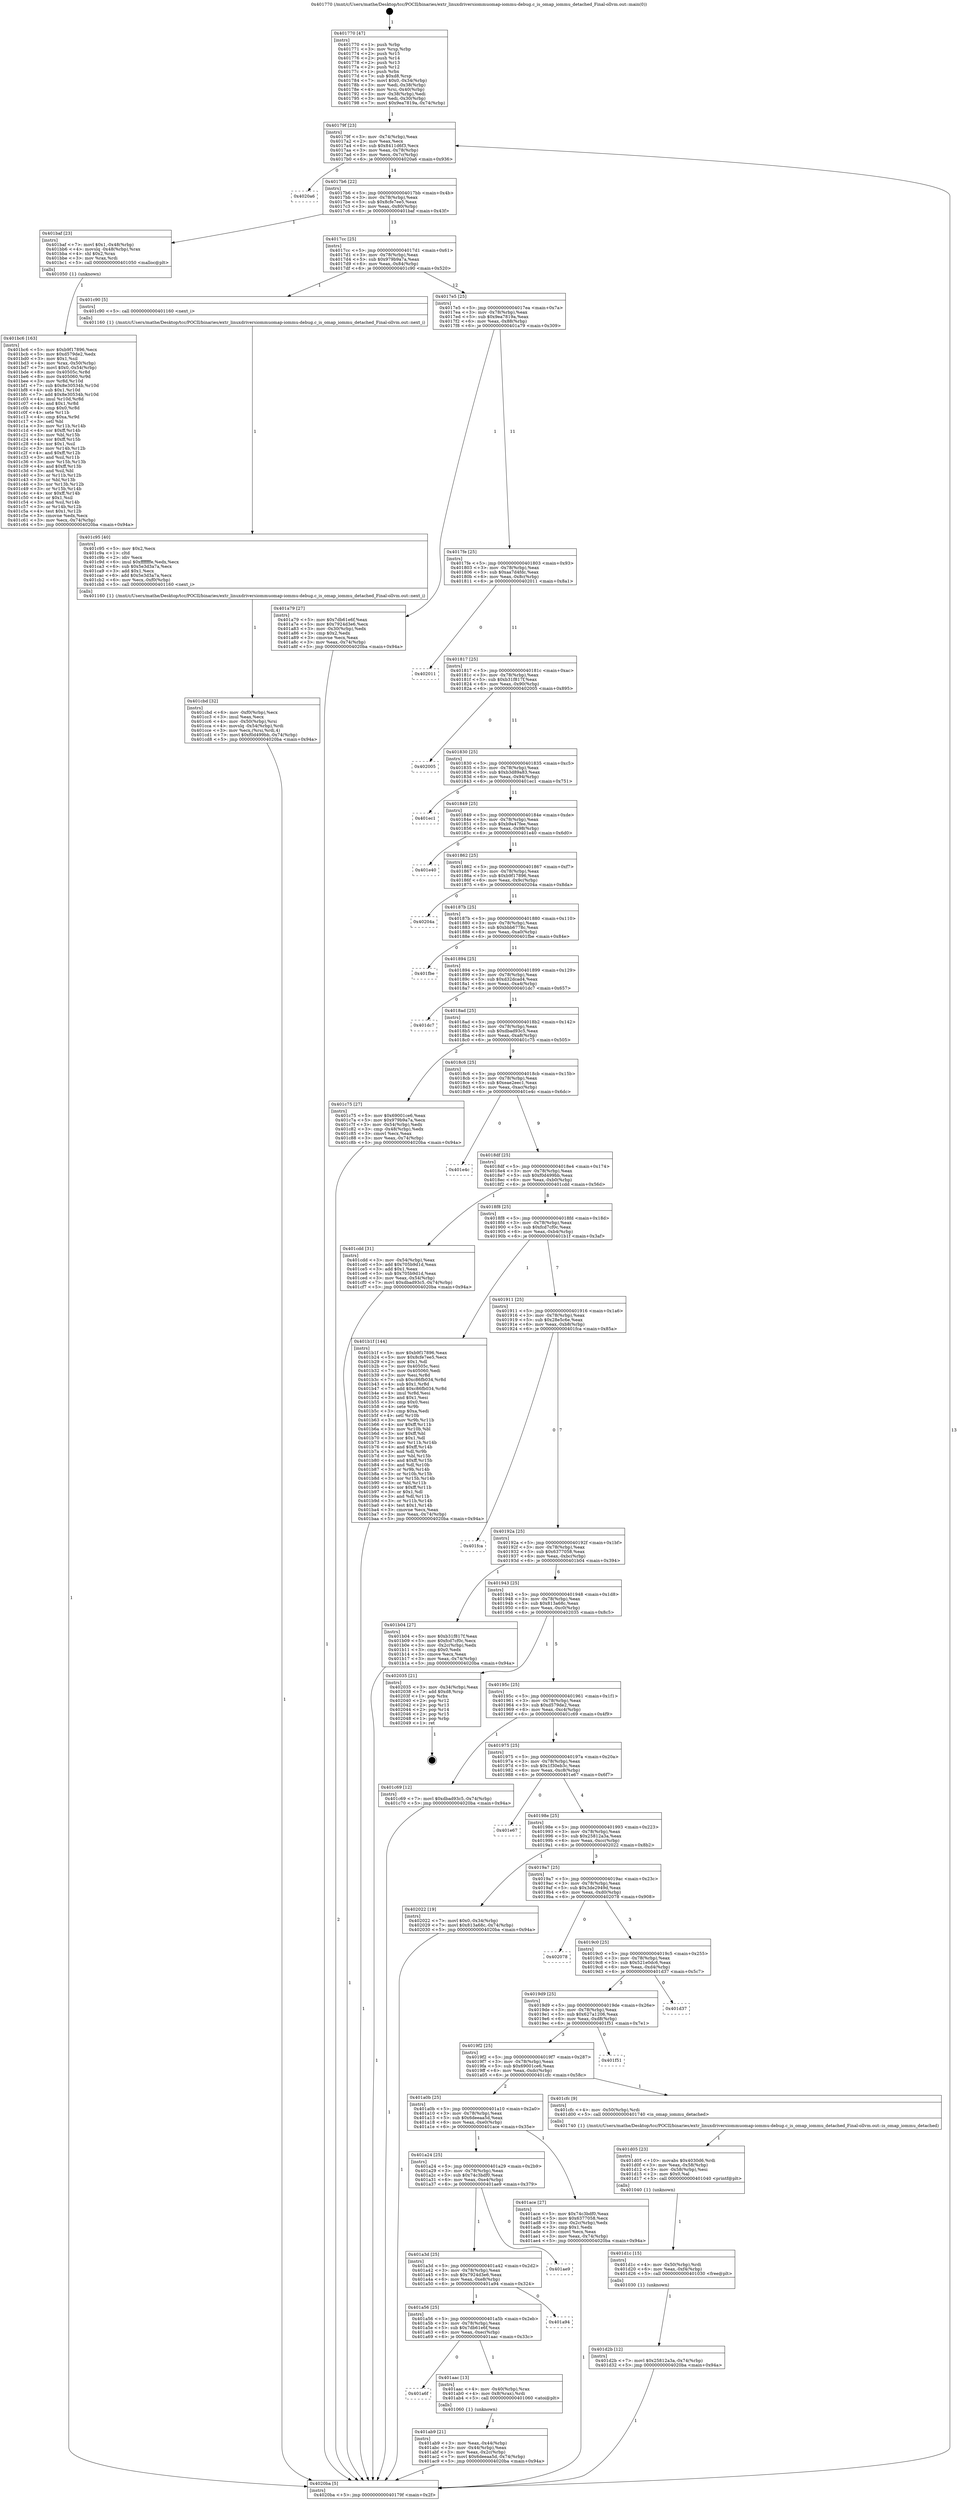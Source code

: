 digraph "0x401770" {
  label = "0x401770 (/mnt/c/Users/mathe/Desktop/tcc/POCII/binaries/extr_linuxdriversiommuomap-iommu-debug.c_is_omap_iommu_detached_Final-ollvm.out::main(0))"
  labelloc = "t"
  node[shape=record]

  Entry [label="",width=0.3,height=0.3,shape=circle,fillcolor=black,style=filled]
  "0x40179f" [label="{
     0x40179f [23]\l
     | [instrs]\l
     &nbsp;&nbsp;0x40179f \<+3\>: mov -0x74(%rbp),%eax\l
     &nbsp;&nbsp;0x4017a2 \<+2\>: mov %eax,%ecx\l
     &nbsp;&nbsp;0x4017a4 \<+6\>: sub $0x8411d6f3,%ecx\l
     &nbsp;&nbsp;0x4017aa \<+3\>: mov %eax,-0x78(%rbp)\l
     &nbsp;&nbsp;0x4017ad \<+3\>: mov %ecx,-0x7c(%rbp)\l
     &nbsp;&nbsp;0x4017b0 \<+6\>: je 00000000004020a6 \<main+0x936\>\l
  }"]
  "0x4020a6" [label="{
     0x4020a6\l
  }", style=dashed]
  "0x4017b6" [label="{
     0x4017b6 [22]\l
     | [instrs]\l
     &nbsp;&nbsp;0x4017b6 \<+5\>: jmp 00000000004017bb \<main+0x4b\>\l
     &nbsp;&nbsp;0x4017bb \<+3\>: mov -0x78(%rbp),%eax\l
     &nbsp;&nbsp;0x4017be \<+5\>: sub $0x8cfe7ee5,%eax\l
     &nbsp;&nbsp;0x4017c3 \<+3\>: mov %eax,-0x80(%rbp)\l
     &nbsp;&nbsp;0x4017c6 \<+6\>: je 0000000000401baf \<main+0x43f\>\l
  }"]
  Exit [label="",width=0.3,height=0.3,shape=circle,fillcolor=black,style=filled,peripheries=2]
  "0x401baf" [label="{
     0x401baf [23]\l
     | [instrs]\l
     &nbsp;&nbsp;0x401baf \<+7\>: movl $0x1,-0x48(%rbp)\l
     &nbsp;&nbsp;0x401bb6 \<+4\>: movslq -0x48(%rbp),%rax\l
     &nbsp;&nbsp;0x401bba \<+4\>: shl $0x2,%rax\l
     &nbsp;&nbsp;0x401bbe \<+3\>: mov %rax,%rdi\l
     &nbsp;&nbsp;0x401bc1 \<+5\>: call 0000000000401050 \<malloc@plt\>\l
     | [calls]\l
     &nbsp;&nbsp;0x401050 \{1\} (unknown)\l
  }"]
  "0x4017cc" [label="{
     0x4017cc [25]\l
     | [instrs]\l
     &nbsp;&nbsp;0x4017cc \<+5\>: jmp 00000000004017d1 \<main+0x61\>\l
     &nbsp;&nbsp;0x4017d1 \<+3\>: mov -0x78(%rbp),%eax\l
     &nbsp;&nbsp;0x4017d4 \<+5\>: sub $0x979b9a7a,%eax\l
     &nbsp;&nbsp;0x4017d9 \<+6\>: mov %eax,-0x84(%rbp)\l
     &nbsp;&nbsp;0x4017df \<+6\>: je 0000000000401c90 \<main+0x520\>\l
  }"]
  "0x401d2b" [label="{
     0x401d2b [12]\l
     | [instrs]\l
     &nbsp;&nbsp;0x401d2b \<+7\>: movl $0x25812a3a,-0x74(%rbp)\l
     &nbsp;&nbsp;0x401d32 \<+5\>: jmp 00000000004020ba \<main+0x94a\>\l
  }"]
  "0x401c90" [label="{
     0x401c90 [5]\l
     | [instrs]\l
     &nbsp;&nbsp;0x401c90 \<+5\>: call 0000000000401160 \<next_i\>\l
     | [calls]\l
     &nbsp;&nbsp;0x401160 \{1\} (/mnt/c/Users/mathe/Desktop/tcc/POCII/binaries/extr_linuxdriversiommuomap-iommu-debug.c_is_omap_iommu_detached_Final-ollvm.out::next_i)\l
  }"]
  "0x4017e5" [label="{
     0x4017e5 [25]\l
     | [instrs]\l
     &nbsp;&nbsp;0x4017e5 \<+5\>: jmp 00000000004017ea \<main+0x7a\>\l
     &nbsp;&nbsp;0x4017ea \<+3\>: mov -0x78(%rbp),%eax\l
     &nbsp;&nbsp;0x4017ed \<+5\>: sub $0x9ea7819a,%eax\l
     &nbsp;&nbsp;0x4017f2 \<+6\>: mov %eax,-0x88(%rbp)\l
     &nbsp;&nbsp;0x4017f8 \<+6\>: je 0000000000401a79 \<main+0x309\>\l
  }"]
  "0x401d1c" [label="{
     0x401d1c [15]\l
     | [instrs]\l
     &nbsp;&nbsp;0x401d1c \<+4\>: mov -0x50(%rbp),%rdi\l
     &nbsp;&nbsp;0x401d20 \<+6\>: mov %eax,-0xf4(%rbp)\l
     &nbsp;&nbsp;0x401d26 \<+5\>: call 0000000000401030 \<free@plt\>\l
     | [calls]\l
     &nbsp;&nbsp;0x401030 \{1\} (unknown)\l
  }"]
  "0x401a79" [label="{
     0x401a79 [27]\l
     | [instrs]\l
     &nbsp;&nbsp;0x401a79 \<+5\>: mov $0x7db61e6f,%eax\l
     &nbsp;&nbsp;0x401a7e \<+5\>: mov $0x7924d3e6,%ecx\l
     &nbsp;&nbsp;0x401a83 \<+3\>: mov -0x30(%rbp),%edx\l
     &nbsp;&nbsp;0x401a86 \<+3\>: cmp $0x2,%edx\l
     &nbsp;&nbsp;0x401a89 \<+3\>: cmovne %ecx,%eax\l
     &nbsp;&nbsp;0x401a8c \<+3\>: mov %eax,-0x74(%rbp)\l
     &nbsp;&nbsp;0x401a8f \<+5\>: jmp 00000000004020ba \<main+0x94a\>\l
  }"]
  "0x4017fe" [label="{
     0x4017fe [25]\l
     | [instrs]\l
     &nbsp;&nbsp;0x4017fe \<+5\>: jmp 0000000000401803 \<main+0x93\>\l
     &nbsp;&nbsp;0x401803 \<+3\>: mov -0x78(%rbp),%eax\l
     &nbsp;&nbsp;0x401806 \<+5\>: sub $0xaa7d4fdc,%eax\l
     &nbsp;&nbsp;0x40180b \<+6\>: mov %eax,-0x8c(%rbp)\l
     &nbsp;&nbsp;0x401811 \<+6\>: je 0000000000402011 \<main+0x8a1\>\l
  }"]
  "0x4020ba" [label="{
     0x4020ba [5]\l
     | [instrs]\l
     &nbsp;&nbsp;0x4020ba \<+5\>: jmp 000000000040179f \<main+0x2f\>\l
  }"]
  "0x401770" [label="{
     0x401770 [47]\l
     | [instrs]\l
     &nbsp;&nbsp;0x401770 \<+1\>: push %rbp\l
     &nbsp;&nbsp;0x401771 \<+3\>: mov %rsp,%rbp\l
     &nbsp;&nbsp;0x401774 \<+2\>: push %r15\l
     &nbsp;&nbsp;0x401776 \<+2\>: push %r14\l
     &nbsp;&nbsp;0x401778 \<+2\>: push %r13\l
     &nbsp;&nbsp;0x40177a \<+2\>: push %r12\l
     &nbsp;&nbsp;0x40177c \<+1\>: push %rbx\l
     &nbsp;&nbsp;0x40177d \<+7\>: sub $0xd8,%rsp\l
     &nbsp;&nbsp;0x401784 \<+7\>: movl $0x0,-0x34(%rbp)\l
     &nbsp;&nbsp;0x40178b \<+3\>: mov %edi,-0x38(%rbp)\l
     &nbsp;&nbsp;0x40178e \<+4\>: mov %rsi,-0x40(%rbp)\l
     &nbsp;&nbsp;0x401792 \<+3\>: mov -0x38(%rbp),%edi\l
     &nbsp;&nbsp;0x401795 \<+3\>: mov %edi,-0x30(%rbp)\l
     &nbsp;&nbsp;0x401798 \<+7\>: movl $0x9ea7819a,-0x74(%rbp)\l
  }"]
  "0x401d05" [label="{
     0x401d05 [23]\l
     | [instrs]\l
     &nbsp;&nbsp;0x401d05 \<+10\>: movabs $0x4030d6,%rdi\l
     &nbsp;&nbsp;0x401d0f \<+3\>: mov %eax,-0x58(%rbp)\l
     &nbsp;&nbsp;0x401d12 \<+3\>: mov -0x58(%rbp),%esi\l
     &nbsp;&nbsp;0x401d15 \<+2\>: mov $0x0,%al\l
     &nbsp;&nbsp;0x401d17 \<+5\>: call 0000000000401040 \<printf@plt\>\l
     | [calls]\l
     &nbsp;&nbsp;0x401040 \{1\} (unknown)\l
  }"]
  "0x402011" [label="{
     0x402011\l
  }", style=dashed]
  "0x401817" [label="{
     0x401817 [25]\l
     | [instrs]\l
     &nbsp;&nbsp;0x401817 \<+5\>: jmp 000000000040181c \<main+0xac\>\l
     &nbsp;&nbsp;0x40181c \<+3\>: mov -0x78(%rbp),%eax\l
     &nbsp;&nbsp;0x40181f \<+5\>: sub $0xb31f817f,%eax\l
     &nbsp;&nbsp;0x401824 \<+6\>: mov %eax,-0x90(%rbp)\l
     &nbsp;&nbsp;0x40182a \<+6\>: je 0000000000402005 \<main+0x895\>\l
  }"]
  "0x401cbd" [label="{
     0x401cbd [32]\l
     | [instrs]\l
     &nbsp;&nbsp;0x401cbd \<+6\>: mov -0xf0(%rbp),%ecx\l
     &nbsp;&nbsp;0x401cc3 \<+3\>: imul %eax,%ecx\l
     &nbsp;&nbsp;0x401cc6 \<+4\>: mov -0x50(%rbp),%rsi\l
     &nbsp;&nbsp;0x401cca \<+4\>: movslq -0x54(%rbp),%rdi\l
     &nbsp;&nbsp;0x401cce \<+3\>: mov %ecx,(%rsi,%rdi,4)\l
     &nbsp;&nbsp;0x401cd1 \<+7\>: movl $0xf0d499bb,-0x74(%rbp)\l
     &nbsp;&nbsp;0x401cd8 \<+5\>: jmp 00000000004020ba \<main+0x94a\>\l
  }"]
  "0x402005" [label="{
     0x402005\l
  }", style=dashed]
  "0x401830" [label="{
     0x401830 [25]\l
     | [instrs]\l
     &nbsp;&nbsp;0x401830 \<+5\>: jmp 0000000000401835 \<main+0xc5\>\l
     &nbsp;&nbsp;0x401835 \<+3\>: mov -0x78(%rbp),%eax\l
     &nbsp;&nbsp;0x401838 \<+5\>: sub $0xb3d89a83,%eax\l
     &nbsp;&nbsp;0x40183d \<+6\>: mov %eax,-0x94(%rbp)\l
     &nbsp;&nbsp;0x401843 \<+6\>: je 0000000000401ec1 \<main+0x751\>\l
  }"]
  "0x401c95" [label="{
     0x401c95 [40]\l
     | [instrs]\l
     &nbsp;&nbsp;0x401c95 \<+5\>: mov $0x2,%ecx\l
     &nbsp;&nbsp;0x401c9a \<+1\>: cltd\l
     &nbsp;&nbsp;0x401c9b \<+2\>: idiv %ecx\l
     &nbsp;&nbsp;0x401c9d \<+6\>: imul $0xfffffffe,%edx,%ecx\l
     &nbsp;&nbsp;0x401ca3 \<+6\>: sub $0x5e3d3a7a,%ecx\l
     &nbsp;&nbsp;0x401ca9 \<+3\>: add $0x1,%ecx\l
     &nbsp;&nbsp;0x401cac \<+6\>: add $0x5e3d3a7a,%ecx\l
     &nbsp;&nbsp;0x401cb2 \<+6\>: mov %ecx,-0xf0(%rbp)\l
     &nbsp;&nbsp;0x401cb8 \<+5\>: call 0000000000401160 \<next_i\>\l
     | [calls]\l
     &nbsp;&nbsp;0x401160 \{1\} (/mnt/c/Users/mathe/Desktop/tcc/POCII/binaries/extr_linuxdriversiommuomap-iommu-debug.c_is_omap_iommu_detached_Final-ollvm.out::next_i)\l
  }"]
  "0x401ec1" [label="{
     0x401ec1\l
  }", style=dashed]
  "0x401849" [label="{
     0x401849 [25]\l
     | [instrs]\l
     &nbsp;&nbsp;0x401849 \<+5\>: jmp 000000000040184e \<main+0xde\>\l
     &nbsp;&nbsp;0x40184e \<+3\>: mov -0x78(%rbp),%eax\l
     &nbsp;&nbsp;0x401851 \<+5\>: sub $0xb9a47fee,%eax\l
     &nbsp;&nbsp;0x401856 \<+6\>: mov %eax,-0x98(%rbp)\l
     &nbsp;&nbsp;0x40185c \<+6\>: je 0000000000401e40 \<main+0x6d0\>\l
  }"]
  "0x401bc6" [label="{
     0x401bc6 [163]\l
     | [instrs]\l
     &nbsp;&nbsp;0x401bc6 \<+5\>: mov $0xb9f17896,%ecx\l
     &nbsp;&nbsp;0x401bcb \<+5\>: mov $0xd579de2,%edx\l
     &nbsp;&nbsp;0x401bd0 \<+3\>: mov $0x1,%sil\l
     &nbsp;&nbsp;0x401bd3 \<+4\>: mov %rax,-0x50(%rbp)\l
     &nbsp;&nbsp;0x401bd7 \<+7\>: movl $0x0,-0x54(%rbp)\l
     &nbsp;&nbsp;0x401bde \<+8\>: mov 0x40505c,%r8d\l
     &nbsp;&nbsp;0x401be6 \<+8\>: mov 0x405060,%r9d\l
     &nbsp;&nbsp;0x401bee \<+3\>: mov %r8d,%r10d\l
     &nbsp;&nbsp;0x401bf1 \<+7\>: sub $0x8e30534b,%r10d\l
     &nbsp;&nbsp;0x401bf8 \<+4\>: sub $0x1,%r10d\l
     &nbsp;&nbsp;0x401bfc \<+7\>: add $0x8e30534b,%r10d\l
     &nbsp;&nbsp;0x401c03 \<+4\>: imul %r10d,%r8d\l
     &nbsp;&nbsp;0x401c07 \<+4\>: and $0x1,%r8d\l
     &nbsp;&nbsp;0x401c0b \<+4\>: cmp $0x0,%r8d\l
     &nbsp;&nbsp;0x401c0f \<+4\>: sete %r11b\l
     &nbsp;&nbsp;0x401c13 \<+4\>: cmp $0xa,%r9d\l
     &nbsp;&nbsp;0x401c17 \<+3\>: setl %bl\l
     &nbsp;&nbsp;0x401c1a \<+3\>: mov %r11b,%r14b\l
     &nbsp;&nbsp;0x401c1d \<+4\>: xor $0xff,%r14b\l
     &nbsp;&nbsp;0x401c21 \<+3\>: mov %bl,%r15b\l
     &nbsp;&nbsp;0x401c24 \<+4\>: xor $0xff,%r15b\l
     &nbsp;&nbsp;0x401c28 \<+4\>: xor $0x1,%sil\l
     &nbsp;&nbsp;0x401c2c \<+3\>: mov %r14b,%r12b\l
     &nbsp;&nbsp;0x401c2f \<+4\>: and $0xff,%r12b\l
     &nbsp;&nbsp;0x401c33 \<+3\>: and %sil,%r11b\l
     &nbsp;&nbsp;0x401c36 \<+3\>: mov %r15b,%r13b\l
     &nbsp;&nbsp;0x401c39 \<+4\>: and $0xff,%r13b\l
     &nbsp;&nbsp;0x401c3d \<+3\>: and %sil,%bl\l
     &nbsp;&nbsp;0x401c40 \<+3\>: or %r11b,%r12b\l
     &nbsp;&nbsp;0x401c43 \<+3\>: or %bl,%r13b\l
     &nbsp;&nbsp;0x401c46 \<+3\>: xor %r13b,%r12b\l
     &nbsp;&nbsp;0x401c49 \<+3\>: or %r15b,%r14b\l
     &nbsp;&nbsp;0x401c4c \<+4\>: xor $0xff,%r14b\l
     &nbsp;&nbsp;0x401c50 \<+4\>: or $0x1,%sil\l
     &nbsp;&nbsp;0x401c54 \<+3\>: and %sil,%r14b\l
     &nbsp;&nbsp;0x401c57 \<+3\>: or %r14b,%r12b\l
     &nbsp;&nbsp;0x401c5a \<+4\>: test $0x1,%r12b\l
     &nbsp;&nbsp;0x401c5e \<+3\>: cmovne %edx,%ecx\l
     &nbsp;&nbsp;0x401c61 \<+3\>: mov %ecx,-0x74(%rbp)\l
     &nbsp;&nbsp;0x401c64 \<+5\>: jmp 00000000004020ba \<main+0x94a\>\l
  }"]
  "0x401e40" [label="{
     0x401e40\l
  }", style=dashed]
  "0x401862" [label="{
     0x401862 [25]\l
     | [instrs]\l
     &nbsp;&nbsp;0x401862 \<+5\>: jmp 0000000000401867 \<main+0xf7\>\l
     &nbsp;&nbsp;0x401867 \<+3\>: mov -0x78(%rbp),%eax\l
     &nbsp;&nbsp;0x40186a \<+5\>: sub $0xb9f17896,%eax\l
     &nbsp;&nbsp;0x40186f \<+6\>: mov %eax,-0x9c(%rbp)\l
     &nbsp;&nbsp;0x401875 \<+6\>: je 000000000040204a \<main+0x8da\>\l
  }"]
  "0x401ab9" [label="{
     0x401ab9 [21]\l
     | [instrs]\l
     &nbsp;&nbsp;0x401ab9 \<+3\>: mov %eax,-0x44(%rbp)\l
     &nbsp;&nbsp;0x401abc \<+3\>: mov -0x44(%rbp),%eax\l
     &nbsp;&nbsp;0x401abf \<+3\>: mov %eax,-0x2c(%rbp)\l
     &nbsp;&nbsp;0x401ac2 \<+7\>: movl $0x6deeaa5d,-0x74(%rbp)\l
     &nbsp;&nbsp;0x401ac9 \<+5\>: jmp 00000000004020ba \<main+0x94a\>\l
  }"]
  "0x40204a" [label="{
     0x40204a\l
  }", style=dashed]
  "0x40187b" [label="{
     0x40187b [25]\l
     | [instrs]\l
     &nbsp;&nbsp;0x40187b \<+5\>: jmp 0000000000401880 \<main+0x110\>\l
     &nbsp;&nbsp;0x401880 \<+3\>: mov -0x78(%rbp),%eax\l
     &nbsp;&nbsp;0x401883 \<+5\>: sub $0xbbb6778c,%eax\l
     &nbsp;&nbsp;0x401888 \<+6\>: mov %eax,-0xa0(%rbp)\l
     &nbsp;&nbsp;0x40188e \<+6\>: je 0000000000401fbe \<main+0x84e\>\l
  }"]
  "0x401a6f" [label="{
     0x401a6f\l
  }", style=dashed]
  "0x401fbe" [label="{
     0x401fbe\l
  }", style=dashed]
  "0x401894" [label="{
     0x401894 [25]\l
     | [instrs]\l
     &nbsp;&nbsp;0x401894 \<+5\>: jmp 0000000000401899 \<main+0x129\>\l
     &nbsp;&nbsp;0x401899 \<+3\>: mov -0x78(%rbp),%eax\l
     &nbsp;&nbsp;0x40189c \<+5\>: sub $0xd32dcad4,%eax\l
     &nbsp;&nbsp;0x4018a1 \<+6\>: mov %eax,-0xa4(%rbp)\l
     &nbsp;&nbsp;0x4018a7 \<+6\>: je 0000000000401dc7 \<main+0x657\>\l
  }"]
  "0x401aac" [label="{
     0x401aac [13]\l
     | [instrs]\l
     &nbsp;&nbsp;0x401aac \<+4\>: mov -0x40(%rbp),%rax\l
     &nbsp;&nbsp;0x401ab0 \<+4\>: mov 0x8(%rax),%rdi\l
     &nbsp;&nbsp;0x401ab4 \<+5\>: call 0000000000401060 \<atoi@plt\>\l
     | [calls]\l
     &nbsp;&nbsp;0x401060 \{1\} (unknown)\l
  }"]
  "0x401dc7" [label="{
     0x401dc7\l
  }", style=dashed]
  "0x4018ad" [label="{
     0x4018ad [25]\l
     | [instrs]\l
     &nbsp;&nbsp;0x4018ad \<+5\>: jmp 00000000004018b2 \<main+0x142\>\l
     &nbsp;&nbsp;0x4018b2 \<+3\>: mov -0x78(%rbp),%eax\l
     &nbsp;&nbsp;0x4018b5 \<+5\>: sub $0xdbad93c5,%eax\l
     &nbsp;&nbsp;0x4018ba \<+6\>: mov %eax,-0xa8(%rbp)\l
     &nbsp;&nbsp;0x4018c0 \<+6\>: je 0000000000401c75 \<main+0x505\>\l
  }"]
  "0x401a56" [label="{
     0x401a56 [25]\l
     | [instrs]\l
     &nbsp;&nbsp;0x401a56 \<+5\>: jmp 0000000000401a5b \<main+0x2eb\>\l
     &nbsp;&nbsp;0x401a5b \<+3\>: mov -0x78(%rbp),%eax\l
     &nbsp;&nbsp;0x401a5e \<+5\>: sub $0x7db61e6f,%eax\l
     &nbsp;&nbsp;0x401a63 \<+6\>: mov %eax,-0xec(%rbp)\l
     &nbsp;&nbsp;0x401a69 \<+6\>: je 0000000000401aac \<main+0x33c\>\l
  }"]
  "0x401c75" [label="{
     0x401c75 [27]\l
     | [instrs]\l
     &nbsp;&nbsp;0x401c75 \<+5\>: mov $0x69001ce6,%eax\l
     &nbsp;&nbsp;0x401c7a \<+5\>: mov $0x979b9a7a,%ecx\l
     &nbsp;&nbsp;0x401c7f \<+3\>: mov -0x54(%rbp),%edx\l
     &nbsp;&nbsp;0x401c82 \<+3\>: cmp -0x48(%rbp),%edx\l
     &nbsp;&nbsp;0x401c85 \<+3\>: cmovl %ecx,%eax\l
     &nbsp;&nbsp;0x401c88 \<+3\>: mov %eax,-0x74(%rbp)\l
     &nbsp;&nbsp;0x401c8b \<+5\>: jmp 00000000004020ba \<main+0x94a\>\l
  }"]
  "0x4018c6" [label="{
     0x4018c6 [25]\l
     | [instrs]\l
     &nbsp;&nbsp;0x4018c6 \<+5\>: jmp 00000000004018cb \<main+0x15b\>\l
     &nbsp;&nbsp;0x4018cb \<+3\>: mov -0x78(%rbp),%eax\l
     &nbsp;&nbsp;0x4018ce \<+5\>: sub $0xeae2eec1,%eax\l
     &nbsp;&nbsp;0x4018d3 \<+6\>: mov %eax,-0xac(%rbp)\l
     &nbsp;&nbsp;0x4018d9 \<+6\>: je 0000000000401e4c \<main+0x6dc\>\l
  }"]
  "0x401a94" [label="{
     0x401a94\l
  }", style=dashed]
  "0x401e4c" [label="{
     0x401e4c\l
  }", style=dashed]
  "0x4018df" [label="{
     0x4018df [25]\l
     | [instrs]\l
     &nbsp;&nbsp;0x4018df \<+5\>: jmp 00000000004018e4 \<main+0x174\>\l
     &nbsp;&nbsp;0x4018e4 \<+3\>: mov -0x78(%rbp),%eax\l
     &nbsp;&nbsp;0x4018e7 \<+5\>: sub $0xf0d499bb,%eax\l
     &nbsp;&nbsp;0x4018ec \<+6\>: mov %eax,-0xb0(%rbp)\l
     &nbsp;&nbsp;0x4018f2 \<+6\>: je 0000000000401cdd \<main+0x56d\>\l
  }"]
  "0x401a3d" [label="{
     0x401a3d [25]\l
     | [instrs]\l
     &nbsp;&nbsp;0x401a3d \<+5\>: jmp 0000000000401a42 \<main+0x2d2\>\l
     &nbsp;&nbsp;0x401a42 \<+3\>: mov -0x78(%rbp),%eax\l
     &nbsp;&nbsp;0x401a45 \<+5\>: sub $0x7924d3e6,%eax\l
     &nbsp;&nbsp;0x401a4a \<+6\>: mov %eax,-0xe8(%rbp)\l
     &nbsp;&nbsp;0x401a50 \<+6\>: je 0000000000401a94 \<main+0x324\>\l
  }"]
  "0x401cdd" [label="{
     0x401cdd [31]\l
     | [instrs]\l
     &nbsp;&nbsp;0x401cdd \<+3\>: mov -0x54(%rbp),%eax\l
     &nbsp;&nbsp;0x401ce0 \<+5\>: add $0x705b9d1d,%eax\l
     &nbsp;&nbsp;0x401ce5 \<+3\>: add $0x1,%eax\l
     &nbsp;&nbsp;0x401ce8 \<+5\>: sub $0x705b9d1d,%eax\l
     &nbsp;&nbsp;0x401ced \<+3\>: mov %eax,-0x54(%rbp)\l
     &nbsp;&nbsp;0x401cf0 \<+7\>: movl $0xdbad93c5,-0x74(%rbp)\l
     &nbsp;&nbsp;0x401cf7 \<+5\>: jmp 00000000004020ba \<main+0x94a\>\l
  }"]
  "0x4018f8" [label="{
     0x4018f8 [25]\l
     | [instrs]\l
     &nbsp;&nbsp;0x4018f8 \<+5\>: jmp 00000000004018fd \<main+0x18d\>\l
     &nbsp;&nbsp;0x4018fd \<+3\>: mov -0x78(%rbp),%eax\l
     &nbsp;&nbsp;0x401900 \<+5\>: sub $0xfcd7cf0c,%eax\l
     &nbsp;&nbsp;0x401905 \<+6\>: mov %eax,-0xb4(%rbp)\l
     &nbsp;&nbsp;0x40190b \<+6\>: je 0000000000401b1f \<main+0x3af\>\l
  }"]
  "0x401ae9" [label="{
     0x401ae9\l
  }", style=dashed]
  "0x401b1f" [label="{
     0x401b1f [144]\l
     | [instrs]\l
     &nbsp;&nbsp;0x401b1f \<+5\>: mov $0xb9f17896,%eax\l
     &nbsp;&nbsp;0x401b24 \<+5\>: mov $0x8cfe7ee5,%ecx\l
     &nbsp;&nbsp;0x401b29 \<+2\>: mov $0x1,%dl\l
     &nbsp;&nbsp;0x401b2b \<+7\>: mov 0x40505c,%esi\l
     &nbsp;&nbsp;0x401b32 \<+7\>: mov 0x405060,%edi\l
     &nbsp;&nbsp;0x401b39 \<+3\>: mov %esi,%r8d\l
     &nbsp;&nbsp;0x401b3c \<+7\>: sub $0xc86fb034,%r8d\l
     &nbsp;&nbsp;0x401b43 \<+4\>: sub $0x1,%r8d\l
     &nbsp;&nbsp;0x401b47 \<+7\>: add $0xc86fb034,%r8d\l
     &nbsp;&nbsp;0x401b4e \<+4\>: imul %r8d,%esi\l
     &nbsp;&nbsp;0x401b52 \<+3\>: and $0x1,%esi\l
     &nbsp;&nbsp;0x401b55 \<+3\>: cmp $0x0,%esi\l
     &nbsp;&nbsp;0x401b58 \<+4\>: sete %r9b\l
     &nbsp;&nbsp;0x401b5c \<+3\>: cmp $0xa,%edi\l
     &nbsp;&nbsp;0x401b5f \<+4\>: setl %r10b\l
     &nbsp;&nbsp;0x401b63 \<+3\>: mov %r9b,%r11b\l
     &nbsp;&nbsp;0x401b66 \<+4\>: xor $0xff,%r11b\l
     &nbsp;&nbsp;0x401b6a \<+3\>: mov %r10b,%bl\l
     &nbsp;&nbsp;0x401b6d \<+3\>: xor $0xff,%bl\l
     &nbsp;&nbsp;0x401b70 \<+3\>: xor $0x1,%dl\l
     &nbsp;&nbsp;0x401b73 \<+3\>: mov %r11b,%r14b\l
     &nbsp;&nbsp;0x401b76 \<+4\>: and $0xff,%r14b\l
     &nbsp;&nbsp;0x401b7a \<+3\>: and %dl,%r9b\l
     &nbsp;&nbsp;0x401b7d \<+3\>: mov %bl,%r15b\l
     &nbsp;&nbsp;0x401b80 \<+4\>: and $0xff,%r15b\l
     &nbsp;&nbsp;0x401b84 \<+3\>: and %dl,%r10b\l
     &nbsp;&nbsp;0x401b87 \<+3\>: or %r9b,%r14b\l
     &nbsp;&nbsp;0x401b8a \<+3\>: or %r10b,%r15b\l
     &nbsp;&nbsp;0x401b8d \<+3\>: xor %r15b,%r14b\l
     &nbsp;&nbsp;0x401b90 \<+3\>: or %bl,%r11b\l
     &nbsp;&nbsp;0x401b93 \<+4\>: xor $0xff,%r11b\l
     &nbsp;&nbsp;0x401b97 \<+3\>: or $0x1,%dl\l
     &nbsp;&nbsp;0x401b9a \<+3\>: and %dl,%r11b\l
     &nbsp;&nbsp;0x401b9d \<+3\>: or %r11b,%r14b\l
     &nbsp;&nbsp;0x401ba0 \<+4\>: test $0x1,%r14b\l
     &nbsp;&nbsp;0x401ba4 \<+3\>: cmovne %ecx,%eax\l
     &nbsp;&nbsp;0x401ba7 \<+3\>: mov %eax,-0x74(%rbp)\l
     &nbsp;&nbsp;0x401baa \<+5\>: jmp 00000000004020ba \<main+0x94a\>\l
  }"]
  "0x401911" [label="{
     0x401911 [25]\l
     | [instrs]\l
     &nbsp;&nbsp;0x401911 \<+5\>: jmp 0000000000401916 \<main+0x1a6\>\l
     &nbsp;&nbsp;0x401916 \<+3\>: mov -0x78(%rbp),%eax\l
     &nbsp;&nbsp;0x401919 \<+5\>: sub $0x28e5c6e,%eax\l
     &nbsp;&nbsp;0x40191e \<+6\>: mov %eax,-0xb8(%rbp)\l
     &nbsp;&nbsp;0x401924 \<+6\>: je 0000000000401fca \<main+0x85a\>\l
  }"]
  "0x401a24" [label="{
     0x401a24 [25]\l
     | [instrs]\l
     &nbsp;&nbsp;0x401a24 \<+5\>: jmp 0000000000401a29 \<main+0x2b9\>\l
     &nbsp;&nbsp;0x401a29 \<+3\>: mov -0x78(%rbp),%eax\l
     &nbsp;&nbsp;0x401a2c \<+5\>: sub $0x74c3bdf0,%eax\l
     &nbsp;&nbsp;0x401a31 \<+6\>: mov %eax,-0xe4(%rbp)\l
     &nbsp;&nbsp;0x401a37 \<+6\>: je 0000000000401ae9 \<main+0x379\>\l
  }"]
  "0x401fca" [label="{
     0x401fca\l
  }", style=dashed]
  "0x40192a" [label="{
     0x40192a [25]\l
     | [instrs]\l
     &nbsp;&nbsp;0x40192a \<+5\>: jmp 000000000040192f \<main+0x1bf\>\l
     &nbsp;&nbsp;0x40192f \<+3\>: mov -0x78(%rbp),%eax\l
     &nbsp;&nbsp;0x401932 \<+5\>: sub $0x6377058,%eax\l
     &nbsp;&nbsp;0x401937 \<+6\>: mov %eax,-0xbc(%rbp)\l
     &nbsp;&nbsp;0x40193d \<+6\>: je 0000000000401b04 \<main+0x394\>\l
  }"]
  "0x401ace" [label="{
     0x401ace [27]\l
     | [instrs]\l
     &nbsp;&nbsp;0x401ace \<+5\>: mov $0x74c3bdf0,%eax\l
     &nbsp;&nbsp;0x401ad3 \<+5\>: mov $0x6377058,%ecx\l
     &nbsp;&nbsp;0x401ad8 \<+3\>: mov -0x2c(%rbp),%edx\l
     &nbsp;&nbsp;0x401adb \<+3\>: cmp $0x1,%edx\l
     &nbsp;&nbsp;0x401ade \<+3\>: cmovl %ecx,%eax\l
     &nbsp;&nbsp;0x401ae1 \<+3\>: mov %eax,-0x74(%rbp)\l
     &nbsp;&nbsp;0x401ae4 \<+5\>: jmp 00000000004020ba \<main+0x94a\>\l
  }"]
  "0x401b04" [label="{
     0x401b04 [27]\l
     | [instrs]\l
     &nbsp;&nbsp;0x401b04 \<+5\>: mov $0xb31f817f,%eax\l
     &nbsp;&nbsp;0x401b09 \<+5\>: mov $0xfcd7cf0c,%ecx\l
     &nbsp;&nbsp;0x401b0e \<+3\>: mov -0x2c(%rbp),%edx\l
     &nbsp;&nbsp;0x401b11 \<+3\>: cmp $0x0,%edx\l
     &nbsp;&nbsp;0x401b14 \<+3\>: cmove %ecx,%eax\l
     &nbsp;&nbsp;0x401b17 \<+3\>: mov %eax,-0x74(%rbp)\l
     &nbsp;&nbsp;0x401b1a \<+5\>: jmp 00000000004020ba \<main+0x94a\>\l
  }"]
  "0x401943" [label="{
     0x401943 [25]\l
     | [instrs]\l
     &nbsp;&nbsp;0x401943 \<+5\>: jmp 0000000000401948 \<main+0x1d8\>\l
     &nbsp;&nbsp;0x401948 \<+3\>: mov -0x78(%rbp),%eax\l
     &nbsp;&nbsp;0x40194b \<+5\>: sub $0x813a68c,%eax\l
     &nbsp;&nbsp;0x401950 \<+6\>: mov %eax,-0xc0(%rbp)\l
     &nbsp;&nbsp;0x401956 \<+6\>: je 0000000000402035 \<main+0x8c5\>\l
  }"]
  "0x401a0b" [label="{
     0x401a0b [25]\l
     | [instrs]\l
     &nbsp;&nbsp;0x401a0b \<+5\>: jmp 0000000000401a10 \<main+0x2a0\>\l
     &nbsp;&nbsp;0x401a10 \<+3\>: mov -0x78(%rbp),%eax\l
     &nbsp;&nbsp;0x401a13 \<+5\>: sub $0x6deeaa5d,%eax\l
     &nbsp;&nbsp;0x401a18 \<+6\>: mov %eax,-0xe0(%rbp)\l
     &nbsp;&nbsp;0x401a1e \<+6\>: je 0000000000401ace \<main+0x35e\>\l
  }"]
  "0x402035" [label="{
     0x402035 [21]\l
     | [instrs]\l
     &nbsp;&nbsp;0x402035 \<+3\>: mov -0x34(%rbp),%eax\l
     &nbsp;&nbsp;0x402038 \<+7\>: add $0xd8,%rsp\l
     &nbsp;&nbsp;0x40203f \<+1\>: pop %rbx\l
     &nbsp;&nbsp;0x402040 \<+2\>: pop %r12\l
     &nbsp;&nbsp;0x402042 \<+2\>: pop %r13\l
     &nbsp;&nbsp;0x402044 \<+2\>: pop %r14\l
     &nbsp;&nbsp;0x402046 \<+2\>: pop %r15\l
     &nbsp;&nbsp;0x402048 \<+1\>: pop %rbp\l
     &nbsp;&nbsp;0x402049 \<+1\>: ret\l
  }"]
  "0x40195c" [label="{
     0x40195c [25]\l
     | [instrs]\l
     &nbsp;&nbsp;0x40195c \<+5\>: jmp 0000000000401961 \<main+0x1f1\>\l
     &nbsp;&nbsp;0x401961 \<+3\>: mov -0x78(%rbp),%eax\l
     &nbsp;&nbsp;0x401964 \<+5\>: sub $0xd579de2,%eax\l
     &nbsp;&nbsp;0x401969 \<+6\>: mov %eax,-0xc4(%rbp)\l
     &nbsp;&nbsp;0x40196f \<+6\>: je 0000000000401c69 \<main+0x4f9\>\l
  }"]
  "0x401cfc" [label="{
     0x401cfc [9]\l
     | [instrs]\l
     &nbsp;&nbsp;0x401cfc \<+4\>: mov -0x50(%rbp),%rdi\l
     &nbsp;&nbsp;0x401d00 \<+5\>: call 0000000000401740 \<is_omap_iommu_detached\>\l
     | [calls]\l
     &nbsp;&nbsp;0x401740 \{1\} (/mnt/c/Users/mathe/Desktop/tcc/POCII/binaries/extr_linuxdriversiommuomap-iommu-debug.c_is_omap_iommu_detached_Final-ollvm.out::is_omap_iommu_detached)\l
  }"]
  "0x401c69" [label="{
     0x401c69 [12]\l
     | [instrs]\l
     &nbsp;&nbsp;0x401c69 \<+7\>: movl $0xdbad93c5,-0x74(%rbp)\l
     &nbsp;&nbsp;0x401c70 \<+5\>: jmp 00000000004020ba \<main+0x94a\>\l
  }"]
  "0x401975" [label="{
     0x401975 [25]\l
     | [instrs]\l
     &nbsp;&nbsp;0x401975 \<+5\>: jmp 000000000040197a \<main+0x20a\>\l
     &nbsp;&nbsp;0x40197a \<+3\>: mov -0x78(%rbp),%eax\l
     &nbsp;&nbsp;0x40197d \<+5\>: sub $0x1f30eb3c,%eax\l
     &nbsp;&nbsp;0x401982 \<+6\>: mov %eax,-0xc8(%rbp)\l
     &nbsp;&nbsp;0x401988 \<+6\>: je 0000000000401e67 \<main+0x6f7\>\l
  }"]
  "0x4019f2" [label="{
     0x4019f2 [25]\l
     | [instrs]\l
     &nbsp;&nbsp;0x4019f2 \<+5\>: jmp 00000000004019f7 \<main+0x287\>\l
     &nbsp;&nbsp;0x4019f7 \<+3\>: mov -0x78(%rbp),%eax\l
     &nbsp;&nbsp;0x4019fa \<+5\>: sub $0x69001ce6,%eax\l
     &nbsp;&nbsp;0x4019ff \<+6\>: mov %eax,-0xdc(%rbp)\l
     &nbsp;&nbsp;0x401a05 \<+6\>: je 0000000000401cfc \<main+0x58c\>\l
  }"]
  "0x401e67" [label="{
     0x401e67\l
  }", style=dashed]
  "0x40198e" [label="{
     0x40198e [25]\l
     | [instrs]\l
     &nbsp;&nbsp;0x40198e \<+5\>: jmp 0000000000401993 \<main+0x223\>\l
     &nbsp;&nbsp;0x401993 \<+3\>: mov -0x78(%rbp),%eax\l
     &nbsp;&nbsp;0x401996 \<+5\>: sub $0x25812a3a,%eax\l
     &nbsp;&nbsp;0x40199b \<+6\>: mov %eax,-0xcc(%rbp)\l
     &nbsp;&nbsp;0x4019a1 \<+6\>: je 0000000000402022 \<main+0x8b2\>\l
  }"]
  "0x401f51" [label="{
     0x401f51\l
  }", style=dashed]
  "0x402022" [label="{
     0x402022 [19]\l
     | [instrs]\l
     &nbsp;&nbsp;0x402022 \<+7\>: movl $0x0,-0x34(%rbp)\l
     &nbsp;&nbsp;0x402029 \<+7\>: movl $0x813a68c,-0x74(%rbp)\l
     &nbsp;&nbsp;0x402030 \<+5\>: jmp 00000000004020ba \<main+0x94a\>\l
  }"]
  "0x4019a7" [label="{
     0x4019a7 [25]\l
     | [instrs]\l
     &nbsp;&nbsp;0x4019a7 \<+5\>: jmp 00000000004019ac \<main+0x23c\>\l
     &nbsp;&nbsp;0x4019ac \<+3\>: mov -0x78(%rbp),%eax\l
     &nbsp;&nbsp;0x4019af \<+5\>: sub $0x3de2949d,%eax\l
     &nbsp;&nbsp;0x4019b4 \<+6\>: mov %eax,-0xd0(%rbp)\l
     &nbsp;&nbsp;0x4019ba \<+6\>: je 0000000000402078 \<main+0x908\>\l
  }"]
  "0x4019d9" [label="{
     0x4019d9 [25]\l
     | [instrs]\l
     &nbsp;&nbsp;0x4019d9 \<+5\>: jmp 00000000004019de \<main+0x26e\>\l
     &nbsp;&nbsp;0x4019de \<+3\>: mov -0x78(%rbp),%eax\l
     &nbsp;&nbsp;0x4019e1 \<+5\>: sub $0x627a1206,%eax\l
     &nbsp;&nbsp;0x4019e6 \<+6\>: mov %eax,-0xd8(%rbp)\l
     &nbsp;&nbsp;0x4019ec \<+6\>: je 0000000000401f51 \<main+0x7e1\>\l
  }"]
  "0x402078" [label="{
     0x402078\l
  }", style=dashed]
  "0x4019c0" [label="{
     0x4019c0 [25]\l
     | [instrs]\l
     &nbsp;&nbsp;0x4019c0 \<+5\>: jmp 00000000004019c5 \<main+0x255\>\l
     &nbsp;&nbsp;0x4019c5 \<+3\>: mov -0x78(%rbp),%eax\l
     &nbsp;&nbsp;0x4019c8 \<+5\>: sub $0x521e0dc6,%eax\l
     &nbsp;&nbsp;0x4019cd \<+6\>: mov %eax,-0xd4(%rbp)\l
     &nbsp;&nbsp;0x4019d3 \<+6\>: je 0000000000401d37 \<main+0x5c7\>\l
  }"]
  "0x401d37" [label="{
     0x401d37\l
  }", style=dashed]
  Entry -> "0x401770" [label=" 1"]
  "0x40179f" -> "0x4020a6" [label=" 0"]
  "0x40179f" -> "0x4017b6" [label=" 14"]
  "0x402035" -> Exit [label=" 1"]
  "0x4017b6" -> "0x401baf" [label=" 1"]
  "0x4017b6" -> "0x4017cc" [label=" 13"]
  "0x402022" -> "0x4020ba" [label=" 1"]
  "0x4017cc" -> "0x401c90" [label=" 1"]
  "0x4017cc" -> "0x4017e5" [label=" 12"]
  "0x401d2b" -> "0x4020ba" [label=" 1"]
  "0x4017e5" -> "0x401a79" [label=" 1"]
  "0x4017e5" -> "0x4017fe" [label=" 11"]
  "0x401a79" -> "0x4020ba" [label=" 1"]
  "0x401770" -> "0x40179f" [label=" 1"]
  "0x4020ba" -> "0x40179f" [label=" 13"]
  "0x401d1c" -> "0x401d2b" [label=" 1"]
  "0x4017fe" -> "0x402011" [label=" 0"]
  "0x4017fe" -> "0x401817" [label=" 11"]
  "0x401d05" -> "0x401d1c" [label=" 1"]
  "0x401817" -> "0x402005" [label=" 0"]
  "0x401817" -> "0x401830" [label=" 11"]
  "0x401cfc" -> "0x401d05" [label=" 1"]
  "0x401830" -> "0x401ec1" [label=" 0"]
  "0x401830" -> "0x401849" [label=" 11"]
  "0x401cdd" -> "0x4020ba" [label=" 1"]
  "0x401849" -> "0x401e40" [label=" 0"]
  "0x401849" -> "0x401862" [label=" 11"]
  "0x401cbd" -> "0x4020ba" [label=" 1"]
  "0x401862" -> "0x40204a" [label=" 0"]
  "0x401862" -> "0x40187b" [label=" 11"]
  "0x401c95" -> "0x401cbd" [label=" 1"]
  "0x40187b" -> "0x401fbe" [label=" 0"]
  "0x40187b" -> "0x401894" [label=" 11"]
  "0x401c90" -> "0x401c95" [label=" 1"]
  "0x401894" -> "0x401dc7" [label=" 0"]
  "0x401894" -> "0x4018ad" [label=" 11"]
  "0x401c75" -> "0x4020ba" [label=" 2"]
  "0x4018ad" -> "0x401c75" [label=" 2"]
  "0x4018ad" -> "0x4018c6" [label=" 9"]
  "0x401bc6" -> "0x4020ba" [label=" 1"]
  "0x4018c6" -> "0x401e4c" [label=" 0"]
  "0x4018c6" -> "0x4018df" [label=" 9"]
  "0x401baf" -> "0x401bc6" [label=" 1"]
  "0x4018df" -> "0x401cdd" [label=" 1"]
  "0x4018df" -> "0x4018f8" [label=" 8"]
  "0x401b04" -> "0x4020ba" [label=" 1"]
  "0x4018f8" -> "0x401b1f" [label=" 1"]
  "0x4018f8" -> "0x401911" [label=" 7"]
  "0x401ace" -> "0x4020ba" [label=" 1"]
  "0x401911" -> "0x401fca" [label=" 0"]
  "0x401911" -> "0x40192a" [label=" 7"]
  "0x401aac" -> "0x401ab9" [label=" 1"]
  "0x40192a" -> "0x401b04" [label=" 1"]
  "0x40192a" -> "0x401943" [label=" 6"]
  "0x401a56" -> "0x401a6f" [label=" 0"]
  "0x401943" -> "0x402035" [label=" 1"]
  "0x401943" -> "0x40195c" [label=" 5"]
  "0x401c69" -> "0x4020ba" [label=" 1"]
  "0x40195c" -> "0x401c69" [label=" 1"]
  "0x40195c" -> "0x401975" [label=" 4"]
  "0x401a3d" -> "0x401a56" [label=" 1"]
  "0x401975" -> "0x401e67" [label=" 0"]
  "0x401975" -> "0x40198e" [label=" 4"]
  "0x401b1f" -> "0x4020ba" [label=" 1"]
  "0x40198e" -> "0x402022" [label=" 1"]
  "0x40198e" -> "0x4019a7" [label=" 3"]
  "0x401a24" -> "0x401a3d" [label=" 1"]
  "0x4019a7" -> "0x402078" [label=" 0"]
  "0x4019a7" -> "0x4019c0" [label=" 3"]
  "0x401ab9" -> "0x4020ba" [label=" 1"]
  "0x4019c0" -> "0x401d37" [label=" 0"]
  "0x4019c0" -> "0x4019d9" [label=" 3"]
  "0x401a24" -> "0x401ae9" [label=" 0"]
  "0x4019d9" -> "0x401f51" [label=" 0"]
  "0x4019d9" -> "0x4019f2" [label=" 3"]
  "0x401a3d" -> "0x401a94" [label=" 0"]
  "0x4019f2" -> "0x401cfc" [label=" 1"]
  "0x4019f2" -> "0x401a0b" [label=" 2"]
  "0x401a56" -> "0x401aac" [label=" 1"]
  "0x401a0b" -> "0x401ace" [label=" 1"]
  "0x401a0b" -> "0x401a24" [label=" 1"]
}

